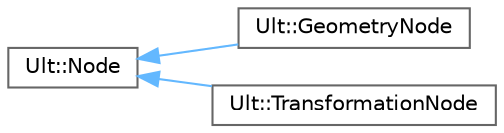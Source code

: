digraph "Graphical Class Hierarchy"
{
 // LATEX_PDF_SIZE
  bgcolor="transparent";
  edge [fontname=Helvetica,fontsize=10,labelfontname=Helvetica,labelfontsize=10];
  node [fontname=Helvetica,fontsize=10,shape=box,height=0.2,width=0.4];
  rankdir="LR";
  Node0 [id="Node000000",label="Ult::Node",height=0.2,width=0.4,color="grey40", fillcolor="white", style="filled",URL="$class_ult_1_1_node.html",tooltip=" "];
  Node0 -> Node1 [id="edge6_Node000000_Node000001",dir="back",color="steelblue1",style="solid",tooltip=" "];
  Node1 [id="Node000001",label="Ult::GeometryNode",height=0.2,width=0.4,color="grey40", fillcolor="white", style="filled",URL="$class_ult_1_1_geometry_node.html",tooltip=" "];
  Node0 -> Node2 [id="edge7_Node000000_Node000002",dir="back",color="steelblue1",style="solid",tooltip=" "];
  Node2 [id="Node000002",label="Ult::TransformationNode",height=0.2,width=0.4,color="grey40", fillcolor="white", style="filled",URL="$class_ult_1_1_transformation_node.html",tooltip=" "];
}
